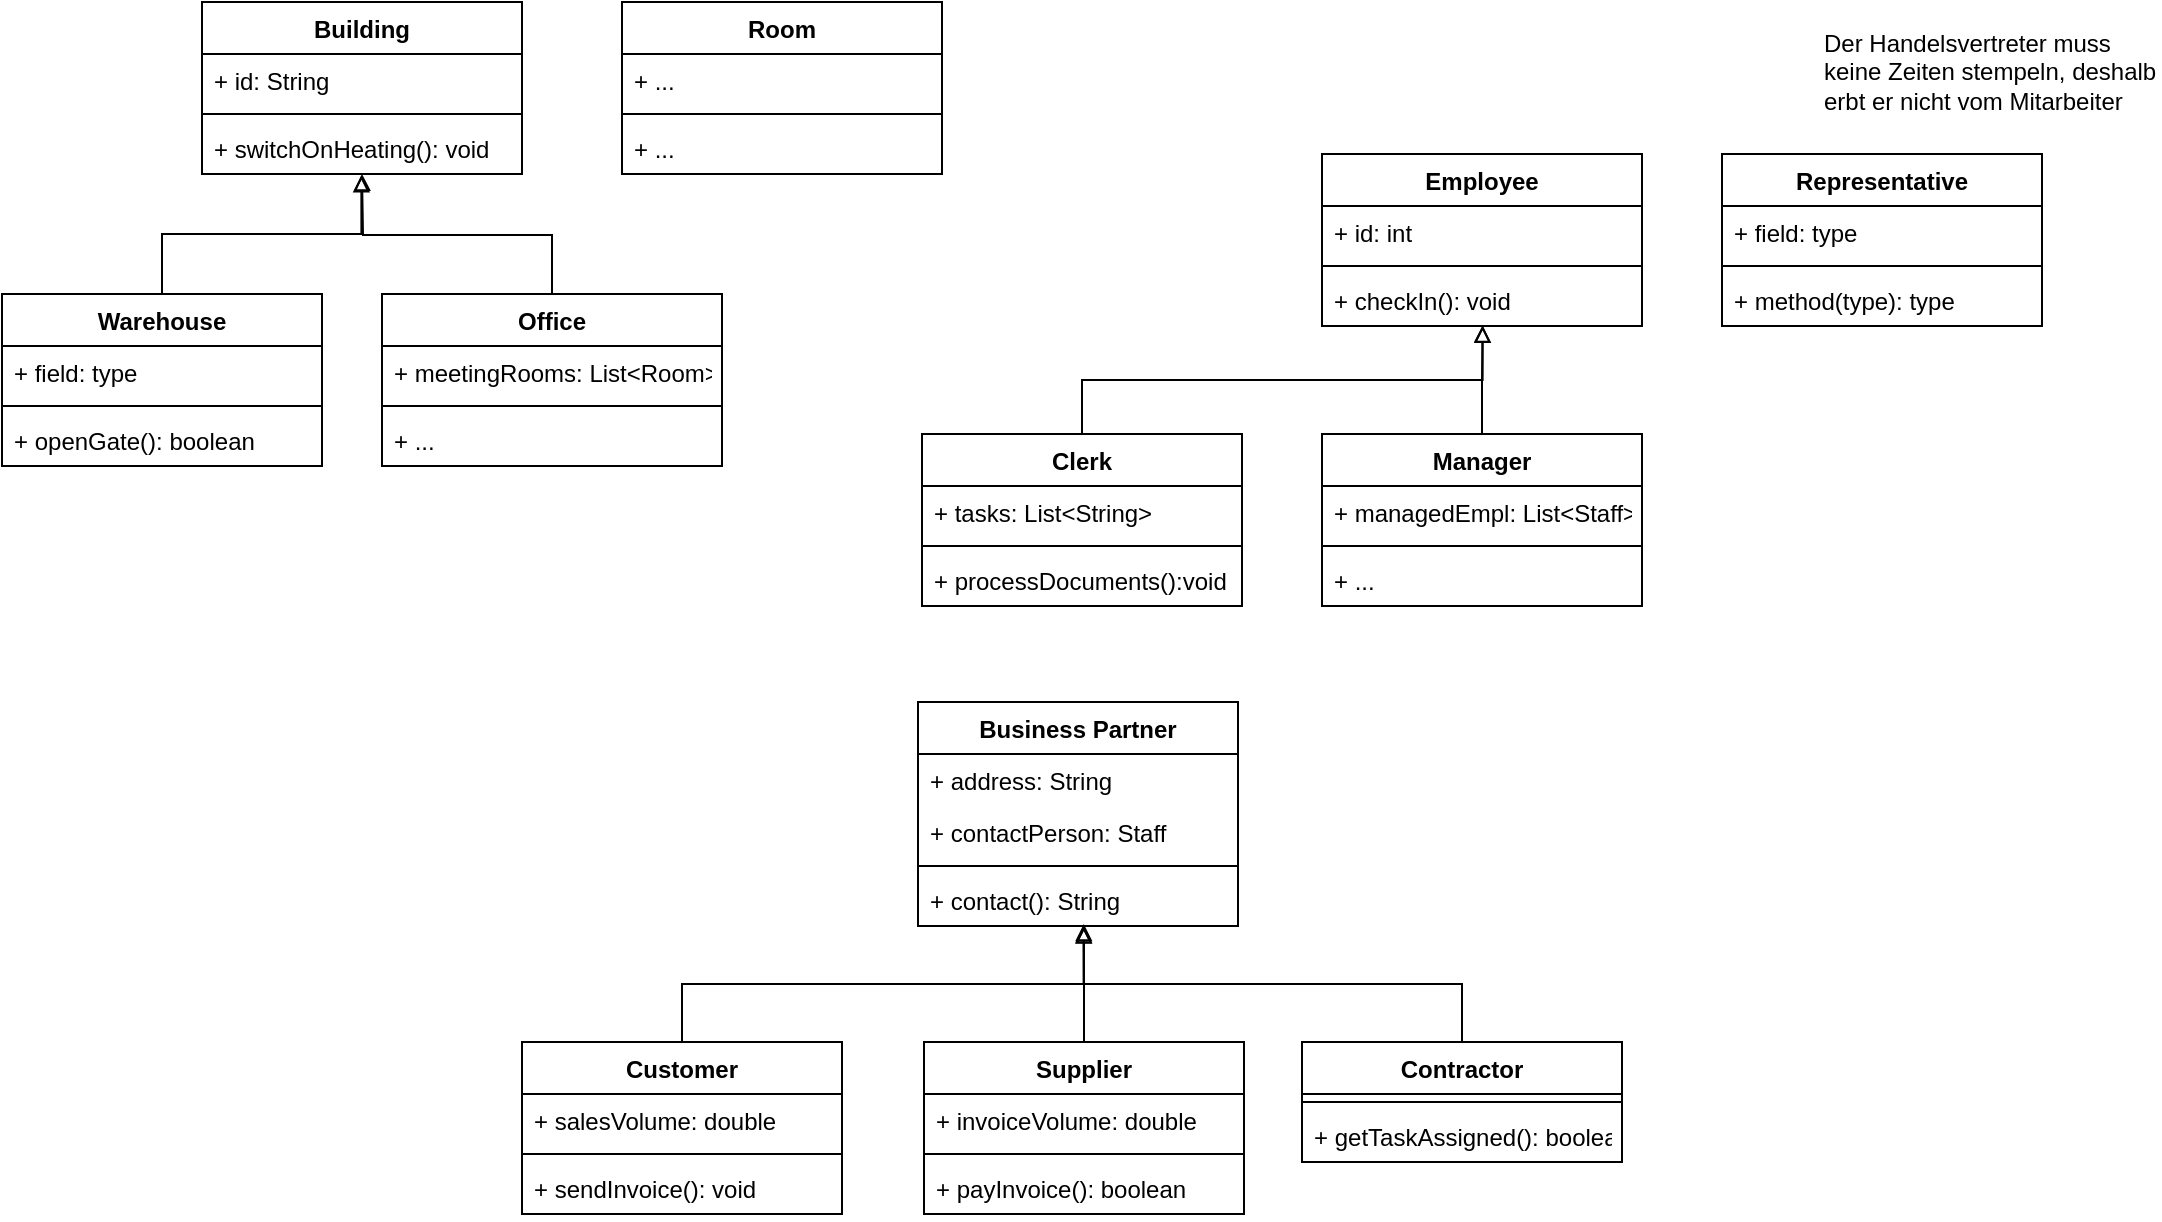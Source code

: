 <mxfile version="17.1.2" type="device"><diagram id="MPWmVdCy_yArP-lbFGAE" name="Page-1"><mxGraphModel dx="1824" dy="1020" grid="1" gridSize="10" guides="1" tooltips="1" connect="1" arrows="1" fold="1" page="1" pageScale="1" pageWidth="1169" pageHeight="827" math="0" shadow="0"><root><mxCell id="0"/><mxCell id="1" parent="0"/><mxCell id="9oT8EMQjzDPveNag_VX1-60" style="edgeStyle=orthogonalEdgeStyle;rounded=0;orthogonalLoop=1;jettySize=auto;html=1;exitX=0.5;exitY=0;exitDx=0;exitDy=0;endArrow=block;endFill=0;entryX=0.502;entryY=0.988;entryDx=0;entryDy=0;entryPerimeter=0;" edge="1" parent="1" source="9oT8EMQjzDPveNag_VX1-5" target="9oT8EMQjzDPveNag_VX1-12"><mxGeometry relative="1" as="geometry"><mxPoint x="770" y="206" as="targetPoint"/></mxGeometry></mxCell><mxCell id="9oT8EMQjzDPveNag_VX1-5" value="Manager" style="swimlane;fontStyle=1;align=center;verticalAlign=top;childLayout=stackLayout;horizontal=1;startSize=26;horizontalStack=0;resizeParent=1;resizeParentMax=0;resizeLast=0;collapsible=1;marginBottom=0;" vertex="1" parent="1"><mxGeometry x="690" y="256" width="160" height="86" as="geometry"/></mxCell><mxCell id="9oT8EMQjzDPveNag_VX1-6" value="+ managedEmpl: List&lt;Staff&gt;" style="text;strokeColor=none;fillColor=none;align=left;verticalAlign=top;spacingLeft=4;spacingRight=4;overflow=hidden;rotatable=0;points=[[0,0.5],[1,0.5]];portConstraint=eastwest;" vertex="1" parent="9oT8EMQjzDPveNag_VX1-5"><mxGeometry y="26" width="160" height="26" as="geometry"/></mxCell><mxCell id="9oT8EMQjzDPveNag_VX1-7" value="" style="line;strokeWidth=1;fillColor=none;align=left;verticalAlign=middle;spacingTop=-1;spacingLeft=3;spacingRight=3;rotatable=0;labelPosition=right;points=[];portConstraint=eastwest;" vertex="1" parent="9oT8EMQjzDPveNag_VX1-5"><mxGeometry y="52" width="160" height="8" as="geometry"/></mxCell><mxCell id="9oT8EMQjzDPveNag_VX1-8" value="+ ..." style="text;strokeColor=none;fillColor=none;align=left;verticalAlign=top;spacingLeft=4;spacingRight=4;overflow=hidden;rotatable=0;points=[[0,0.5],[1,0.5]];portConstraint=eastwest;" vertex="1" parent="9oT8EMQjzDPveNag_VX1-5"><mxGeometry y="60" width="160" height="26" as="geometry"/></mxCell><mxCell id="9oT8EMQjzDPveNag_VX1-9" value="Employee" style="swimlane;fontStyle=1;align=center;verticalAlign=top;childLayout=stackLayout;horizontal=1;startSize=26;horizontalStack=0;resizeParent=1;resizeParentMax=0;resizeLast=0;collapsible=1;marginBottom=0;" vertex="1" parent="1"><mxGeometry x="690" y="116" width="160" height="86" as="geometry"/></mxCell><mxCell id="9oT8EMQjzDPveNag_VX1-10" value="+ id: int" style="text;strokeColor=none;fillColor=none;align=left;verticalAlign=top;spacingLeft=4;spacingRight=4;overflow=hidden;rotatable=0;points=[[0,0.5],[1,0.5]];portConstraint=eastwest;" vertex="1" parent="9oT8EMQjzDPveNag_VX1-9"><mxGeometry y="26" width="160" height="26" as="geometry"/></mxCell><mxCell id="9oT8EMQjzDPveNag_VX1-11" value="" style="line;strokeWidth=1;fillColor=none;align=left;verticalAlign=middle;spacingTop=-1;spacingLeft=3;spacingRight=3;rotatable=0;labelPosition=right;points=[];portConstraint=eastwest;" vertex="1" parent="9oT8EMQjzDPveNag_VX1-9"><mxGeometry y="52" width="160" height="8" as="geometry"/></mxCell><mxCell id="9oT8EMQjzDPveNag_VX1-12" value="+ checkIn(): void" style="text;strokeColor=none;fillColor=none;align=left;verticalAlign=top;spacingLeft=4;spacingRight=4;overflow=hidden;rotatable=0;points=[[0,0.5],[1,0.5]];portConstraint=eastwest;" vertex="1" parent="9oT8EMQjzDPveNag_VX1-9"><mxGeometry y="60" width="160" height="26" as="geometry"/></mxCell><mxCell id="9oT8EMQjzDPveNag_VX1-13" value="Building" style="swimlane;fontStyle=1;align=center;verticalAlign=top;childLayout=stackLayout;horizontal=1;startSize=26;horizontalStack=0;resizeParent=1;resizeParentMax=0;resizeLast=0;collapsible=1;marginBottom=0;" vertex="1" parent="1"><mxGeometry x="130" y="40" width="160" height="86" as="geometry"/></mxCell><mxCell id="9oT8EMQjzDPveNag_VX1-14" value="+ id: String" style="text;strokeColor=none;fillColor=none;align=left;verticalAlign=top;spacingLeft=4;spacingRight=4;overflow=hidden;rotatable=0;points=[[0,0.5],[1,0.5]];portConstraint=eastwest;" vertex="1" parent="9oT8EMQjzDPveNag_VX1-13"><mxGeometry y="26" width="160" height="26" as="geometry"/></mxCell><mxCell id="9oT8EMQjzDPveNag_VX1-15" value="" style="line;strokeWidth=1;fillColor=none;align=left;verticalAlign=middle;spacingTop=-1;spacingLeft=3;spacingRight=3;rotatable=0;labelPosition=right;points=[];portConstraint=eastwest;" vertex="1" parent="9oT8EMQjzDPveNag_VX1-13"><mxGeometry y="52" width="160" height="8" as="geometry"/></mxCell><mxCell id="9oT8EMQjzDPveNag_VX1-16" value="+ switchOnHeating(): void" style="text;strokeColor=none;fillColor=none;align=left;verticalAlign=top;spacingLeft=4;spacingRight=4;overflow=hidden;rotatable=0;points=[[0,0.5],[1,0.5]];portConstraint=eastwest;" vertex="1" parent="9oT8EMQjzDPveNag_VX1-13"><mxGeometry y="60" width="160" height="26" as="geometry"/></mxCell><mxCell id="9oT8EMQjzDPveNag_VX1-49" style="edgeStyle=orthogonalEdgeStyle;rounded=0;orthogonalLoop=1;jettySize=auto;html=1;exitX=0.5;exitY=0;exitDx=0;exitDy=0;entryX=0.498;entryY=1.023;entryDx=0;entryDy=0;entryPerimeter=0;endArrow=block;endFill=0;" edge="1" parent="1" source="9oT8EMQjzDPveNag_VX1-17" target="9oT8EMQjzDPveNag_VX1-16"><mxGeometry relative="1" as="geometry"/></mxCell><mxCell id="9oT8EMQjzDPveNag_VX1-17" value="Warehouse" style="swimlane;fontStyle=1;align=center;verticalAlign=top;childLayout=stackLayout;horizontal=1;startSize=26;horizontalStack=0;resizeParent=1;resizeParentMax=0;resizeLast=0;collapsible=1;marginBottom=0;" vertex="1" parent="1"><mxGeometry x="30" y="186" width="160" height="86" as="geometry"/></mxCell><mxCell id="9oT8EMQjzDPveNag_VX1-18" value="+ field: type" style="text;strokeColor=none;fillColor=none;align=left;verticalAlign=top;spacingLeft=4;spacingRight=4;overflow=hidden;rotatable=0;points=[[0,0.5],[1,0.5]];portConstraint=eastwest;" vertex="1" parent="9oT8EMQjzDPveNag_VX1-17"><mxGeometry y="26" width="160" height="26" as="geometry"/></mxCell><mxCell id="9oT8EMQjzDPveNag_VX1-19" value="" style="line;strokeWidth=1;fillColor=none;align=left;verticalAlign=middle;spacingTop=-1;spacingLeft=3;spacingRight=3;rotatable=0;labelPosition=right;points=[];portConstraint=eastwest;" vertex="1" parent="9oT8EMQjzDPveNag_VX1-17"><mxGeometry y="52" width="160" height="8" as="geometry"/></mxCell><mxCell id="9oT8EMQjzDPveNag_VX1-20" value="+ openGate(): boolean" style="text;strokeColor=none;fillColor=none;align=left;verticalAlign=top;spacingLeft=4;spacingRight=4;overflow=hidden;rotatable=0;points=[[0,0.5],[1,0.5]];portConstraint=eastwest;" vertex="1" parent="9oT8EMQjzDPveNag_VX1-17"><mxGeometry y="60" width="160" height="26" as="geometry"/></mxCell><mxCell id="9oT8EMQjzDPveNag_VX1-58" style="edgeStyle=orthogonalEdgeStyle;rounded=0;orthogonalLoop=1;jettySize=auto;html=1;exitX=0.5;exitY=0;exitDx=0;exitDy=0;endArrow=block;endFill=0;" edge="1" parent="1" source="9oT8EMQjzDPveNag_VX1-21"><mxGeometry relative="1" as="geometry"><mxPoint x="210" y="126" as="targetPoint"/></mxGeometry></mxCell><mxCell id="9oT8EMQjzDPveNag_VX1-21" value="Office" style="swimlane;fontStyle=1;align=center;verticalAlign=top;childLayout=stackLayout;horizontal=1;startSize=26;horizontalStack=0;resizeParent=1;resizeParentMax=0;resizeLast=0;collapsible=1;marginBottom=0;" vertex="1" parent="1"><mxGeometry x="220" y="186" width="170" height="86" as="geometry"/></mxCell><mxCell id="9oT8EMQjzDPveNag_VX1-22" value="+ meetingRooms: List&lt;Room&gt;" style="text;strokeColor=none;fillColor=none;align=left;verticalAlign=top;spacingLeft=4;spacingRight=4;overflow=hidden;rotatable=0;points=[[0,0.5],[1,0.5]];portConstraint=eastwest;" vertex="1" parent="9oT8EMQjzDPveNag_VX1-21"><mxGeometry y="26" width="170" height="26" as="geometry"/></mxCell><mxCell id="9oT8EMQjzDPveNag_VX1-23" value="" style="line;strokeWidth=1;fillColor=none;align=left;verticalAlign=middle;spacingTop=-1;spacingLeft=3;spacingRight=3;rotatable=0;labelPosition=right;points=[];portConstraint=eastwest;" vertex="1" parent="9oT8EMQjzDPveNag_VX1-21"><mxGeometry y="52" width="170" height="8" as="geometry"/></mxCell><mxCell id="9oT8EMQjzDPveNag_VX1-24" value="+ ..." style="text;strokeColor=none;fillColor=none;align=left;verticalAlign=top;spacingLeft=4;spacingRight=4;overflow=hidden;rotatable=0;points=[[0,0.5],[1,0.5]];portConstraint=eastwest;" vertex="1" parent="9oT8EMQjzDPveNag_VX1-21"><mxGeometry y="60" width="170" height="26" as="geometry"/></mxCell><mxCell id="9oT8EMQjzDPveNag_VX1-56" style="edgeStyle=orthogonalEdgeStyle;rounded=0;orthogonalLoop=1;jettySize=auto;html=1;exitX=0.5;exitY=0;exitDx=0;exitDy=0;endArrow=block;endFill=0;entryX=0.518;entryY=1.009;entryDx=0;entryDy=0;entryPerimeter=0;" edge="1" parent="1" source="9oT8EMQjzDPveNag_VX1-29" target="9oT8EMQjzDPveNag_VX1-40"><mxGeometry relative="1" as="geometry"><mxPoint x="570" y="500" as="targetPoint"/></mxGeometry></mxCell><mxCell id="9oT8EMQjzDPveNag_VX1-29" value="Customer" style="swimlane;fontStyle=1;align=center;verticalAlign=top;childLayout=stackLayout;horizontal=1;startSize=26;horizontalStack=0;resizeParent=1;resizeParentMax=0;resizeLast=0;collapsible=1;marginBottom=0;" vertex="1" parent="1"><mxGeometry x="290" y="560" width="160" height="86" as="geometry"/></mxCell><mxCell id="9oT8EMQjzDPveNag_VX1-30" value="+ salesVolume: double" style="text;strokeColor=none;fillColor=none;align=left;verticalAlign=top;spacingLeft=4;spacingRight=4;overflow=hidden;rotatable=0;points=[[0,0.5],[1,0.5]];portConstraint=eastwest;" vertex="1" parent="9oT8EMQjzDPveNag_VX1-29"><mxGeometry y="26" width="160" height="26" as="geometry"/></mxCell><mxCell id="9oT8EMQjzDPveNag_VX1-31" value="" style="line;strokeWidth=1;fillColor=none;align=left;verticalAlign=middle;spacingTop=-1;spacingLeft=3;spacingRight=3;rotatable=0;labelPosition=right;points=[];portConstraint=eastwest;" vertex="1" parent="9oT8EMQjzDPveNag_VX1-29"><mxGeometry y="52" width="160" height="8" as="geometry"/></mxCell><mxCell id="9oT8EMQjzDPveNag_VX1-32" value="+ sendInvoice(): void" style="text;strokeColor=none;fillColor=none;align=left;verticalAlign=top;spacingLeft=4;spacingRight=4;overflow=hidden;rotatable=0;points=[[0,0.5],[1,0.5]];portConstraint=eastwest;" vertex="1" parent="9oT8EMQjzDPveNag_VX1-29"><mxGeometry y="60" width="160" height="26" as="geometry"/></mxCell><mxCell id="9oT8EMQjzDPveNag_VX1-55" style="edgeStyle=orthogonalEdgeStyle;rounded=0;orthogonalLoop=1;jettySize=auto;html=1;exitX=0.5;exitY=0;exitDx=0;exitDy=0;endArrow=block;endFill=0;entryX=0.518;entryY=0.962;entryDx=0;entryDy=0;entryPerimeter=0;" edge="1" parent="1" source="9oT8EMQjzDPveNag_VX1-33" target="9oT8EMQjzDPveNag_VX1-40"><mxGeometry relative="1" as="geometry"><mxPoint x="600" y="550" as="targetPoint"/></mxGeometry></mxCell><mxCell id="9oT8EMQjzDPveNag_VX1-33" value="Supplier" style="swimlane;fontStyle=1;align=center;verticalAlign=top;childLayout=stackLayout;horizontal=1;startSize=26;horizontalStack=0;resizeParent=1;resizeParentMax=0;resizeLast=0;collapsible=1;marginBottom=0;" vertex="1" parent="1"><mxGeometry x="491" y="560" width="160" height="86" as="geometry"/></mxCell><mxCell id="9oT8EMQjzDPveNag_VX1-34" value="+ invoiceVolume: double" style="text;strokeColor=none;fillColor=none;align=left;verticalAlign=top;spacingLeft=4;spacingRight=4;overflow=hidden;rotatable=0;points=[[0,0.5],[1,0.5]];portConstraint=eastwest;" vertex="1" parent="9oT8EMQjzDPveNag_VX1-33"><mxGeometry y="26" width="160" height="26" as="geometry"/></mxCell><mxCell id="9oT8EMQjzDPveNag_VX1-35" value="" style="line;strokeWidth=1;fillColor=none;align=left;verticalAlign=middle;spacingTop=-1;spacingLeft=3;spacingRight=3;rotatable=0;labelPosition=right;points=[];portConstraint=eastwest;" vertex="1" parent="9oT8EMQjzDPveNag_VX1-33"><mxGeometry y="52" width="160" height="8" as="geometry"/></mxCell><mxCell id="9oT8EMQjzDPveNag_VX1-36" value="+ payInvoice(): boolean" style="text;strokeColor=none;fillColor=none;align=left;verticalAlign=top;spacingLeft=4;spacingRight=4;overflow=hidden;rotatable=0;points=[[0,0.5],[1,0.5]];portConstraint=eastwest;" vertex="1" parent="9oT8EMQjzDPveNag_VX1-33"><mxGeometry y="60" width="160" height="26" as="geometry"/></mxCell><mxCell id="9oT8EMQjzDPveNag_VX1-37" value="Business Partner" style="swimlane;fontStyle=1;align=center;verticalAlign=top;childLayout=stackLayout;horizontal=1;startSize=26;horizontalStack=0;resizeParent=1;resizeParentMax=0;resizeLast=0;collapsible=1;marginBottom=0;" vertex="1" parent="1"><mxGeometry x="488" y="390" width="160" height="112" as="geometry"/></mxCell><mxCell id="9oT8EMQjzDPveNag_VX1-38" value="+ address: String" style="text;strokeColor=none;fillColor=none;align=left;verticalAlign=top;spacingLeft=4;spacingRight=4;overflow=hidden;rotatable=0;points=[[0,0.5],[1,0.5]];portConstraint=eastwest;" vertex="1" parent="9oT8EMQjzDPveNag_VX1-37"><mxGeometry y="26" width="160" height="26" as="geometry"/></mxCell><mxCell id="9oT8EMQjzDPveNag_VX1-54" value="+ contactPerson: Staff" style="text;strokeColor=none;fillColor=none;align=left;verticalAlign=top;spacingLeft=4;spacingRight=4;overflow=hidden;rotatable=0;points=[[0,0.5],[1,0.5]];portConstraint=eastwest;" vertex="1" parent="9oT8EMQjzDPveNag_VX1-37"><mxGeometry y="52" width="160" height="26" as="geometry"/></mxCell><mxCell id="9oT8EMQjzDPveNag_VX1-39" value="" style="line;strokeWidth=1;fillColor=none;align=left;verticalAlign=middle;spacingTop=-1;spacingLeft=3;spacingRight=3;rotatable=0;labelPosition=right;points=[];portConstraint=eastwest;" vertex="1" parent="9oT8EMQjzDPveNag_VX1-37"><mxGeometry y="78" width="160" height="8" as="geometry"/></mxCell><mxCell id="9oT8EMQjzDPveNag_VX1-40" value="+ contact(): String" style="text;strokeColor=none;fillColor=none;align=left;verticalAlign=top;spacingLeft=4;spacingRight=4;overflow=hidden;rotatable=0;points=[[0,0.5],[1,0.5]];portConstraint=eastwest;" vertex="1" parent="9oT8EMQjzDPveNag_VX1-37"><mxGeometry y="86" width="160" height="26" as="geometry"/></mxCell><mxCell id="9oT8EMQjzDPveNag_VX1-57" style="edgeStyle=orthogonalEdgeStyle;rounded=0;orthogonalLoop=1;jettySize=auto;html=1;exitX=0.5;exitY=0;exitDx=0;exitDy=0;entryX=0.518;entryY=1;entryDx=0;entryDy=0;entryPerimeter=0;endArrow=block;endFill=0;" edge="1" parent="1" source="9oT8EMQjzDPveNag_VX1-41" target="9oT8EMQjzDPveNag_VX1-40"><mxGeometry relative="1" as="geometry"/></mxCell><mxCell id="9oT8EMQjzDPveNag_VX1-41" value="Contractor" style="swimlane;fontStyle=1;align=center;verticalAlign=top;childLayout=stackLayout;horizontal=1;startSize=26;horizontalStack=0;resizeParent=1;resizeParentMax=0;resizeLast=0;collapsible=1;marginBottom=0;" vertex="1" parent="1"><mxGeometry x="680" y="560" width="160" height="60" as="geometry"/></mxCell><mxCell id="9oT8EMQjzDPveNag_VX1-43" value="" style="line;strokeWidth=1;fillColor=none;align=left;verticalAlign=middle;spacingTop=-1;spacingLeft=3;spacingRight=3;rotatable=0;labelPosition=right;points=[];portConstraint=eastwest;" vertex="1" parent="9oT8EMQjzDPveNag_VX1-41"><mxGeometry y="26" width="160" height="8" as="geometry"/></mxCell><mxCell id="9oT8EMQjzDPveNag_VX1-44" value="+ getTaskAssigned(): boolean" style="text;strokeColor=none;fillColor=none;align=left;verticalAlign=top;spacingLeft=4;spacingRight=4;overflow=hidden;rotatable=0;points=[[0,0.5],[1,0.5]];portConstraint=eastwest;" vertex="1" parent="9oT8EMQjzDPveNag_VX1-41"><mxGeometry y="34" width="160" height="26" as="geometry"/></mxCell><mxCell id="9oT8EMQjzDPveNag_VX1-45" value="Representative" style="swimlane;fontStyle=1;align=center;verticalAlign=top;childLayout=stackLayout;horizontal=1;startSize=26;horizontalStack=0;resizeParent=1;resizeParentMax=0;resizeLast=0;collapsible=1;marginBottom=0;" vertex="1" parent="1"><mxGeometry x="890" y="116" width="160" height="86" as="geometry"/></mxCell><mxCell id="9oT8EMQjzDPveNag_VX1-46" value="+ field: type" style="text;strokeColor=none;fillColor=none;align=left;verticalAlign=top;spacingLeft=4;spacingRight=4;overflow=hidden;rotatable=0;points=[[0,0.5],[1,0.5]];portConstraint=eastwest;" vertex="1" parent="9oT8EMQjzDPveNag_VX1-45"><mxGeometry y="26" width="160" height="26" as="geometry"/></mxCell><mxCell id="9oT8EMQjzDPveNag_VX1-47" value="" style="line;strokeWidth=1;fillColor=none;align=left;verticalAlign=middle;spacingTop=-1;spacingLeft=3;spacingRight=3;rotatable=0;labelPosition=right;points=[];portConstraint=eastwest;" vertex="1" parent="9oT8EMQjzDPveNag_VX1-45"><mxGeometry y="52" width="160" height="8" as="geometry"/></mxCell><mxCell id="9oT8EMQjzDPveNag_VX1-48" value="+ method(type): type" style="text;strokeColor=none;fillColor=none;align=left;verticalAlign=top;spacingLeft=4;spacingRight=4;overflow=hidden;rotatable=0;points=[[0,0.5],[1,0.5]];portConstraint=eastwest;" vertex="1" parent="9oT8EMQjzDPveNag_VX1-45"><mxGeometry y="60" width="160" height="26" as="geometry"/></mxCell><mxCell id="9oT8EMQjzDPveNag_VX1-59" style="edgeStyle=orthogonalEdgeStyle;rounded=0;orthogonalLoop=1;jettySize=auto;html=1;exitX=0.5;exitY=0;exitDx=0;exitDy=0;endArrow=block;endFill=0;entryX=0.502;entryY=0.995;entryDx=0;entryDy=0;entryPerimeter=0;" edge="1" parent="1" source="9oT8EMQjzDPveNag_VX1-50" target="9oT8EMQjzDPveNag_VX1-12"><mxGeometry relative="1" as="geometry"><mxPoint x="770" y="216" as="targetPoint"/></mxGeometry></mxCell><mxCell id="9oT8EMQjzDPveNag_VX1-50" value="Clerk" style="swimlane;fontStyle=1;align=center;verticalAlign=top;childLayout=stackLayout;horizontal=1;startSize=26;horizontalStack=0;resizeParent=1;resizeParentMax=0;resizeLast=0;collapsible=1;marginBottom=0;" vertex="1" parent="1"><mxGeometry x="490" y="256" width="160" height="86" as="geometry"/></mxCell><mxCell id="9oT8EMQjzDPveNag_VX1-51" value="+ tasks: List&lt;String&gt;" style="text;strokeColor=none;fillColor=none;align=left;verticalAlign=top;spacingLeft=4;spacingRight=4;overflow=hidden;rotatable=0;points=[[0,0.5],[1,0.5]];portConstraint=eastwest;" vertex="1" parent="9oT8EMQjzDPveNag_VX1-50"><mxGeometry y="26" width="160" height="26" as="geometry"/></mxCell><mxCell id="9oT8EMQjzDPveNag_VX1-52" value="" style="line;strokeWidth=1;fillColor=none;align=left;verticalAlign=middle;spacingTop=-1;spacingLeft=3;spacingRight=3;rotatable=0;labelPosition=right;points=[];portConstraint=eastwest;" vertex="1" parent="9oT8EMQjzDPveNag_VX1-50"><mxGeometry y="52" width="160" height="8" as="geometry"/></mxCell><mxCell id="9oT8EMQjzDPveNag_VX1-53" value="+ processDocuments():void" style="text;strokeColor=none;fillColor=none;align=left;verticalAlign=top;spacingLeft=4;spacingRight=4;overflow=hidden;rotatable=0;points=[[0,0.5],[1,0.5]];portConstraint=eastwest;" vertex="1" parent="9oT8EMQjzDPveNag_VX1-50"><mxGeometry y="60" width="160" height="26" as="geometry"/></mxCell><mxCell id="9oT8EMQjzDPveNag_VX1-62" value="Der Handelsvertreter muss keine Zeiten stempeln, deshalb erbt er nicht vom Mitarbeiter" style="text;html=1;strokeColor=none;fillColor=none;align=left;verticalAlign=middle;whiteSpace=wrap;rounded=0;" vertex="1" parent="1"><mxGeometry x="939" y="40" width="170" height="70" as="geometry"/></mxCell><mxCell id="9oT8EMQjzDPveNag_VX1-63" value="Room" style="swimlane;fontStyle=1;align=center;verticalAlign=top;childLayout=stackLayout;horizontal=1;startSize=26;horizontalStack=0;resizeParent=1;resizeParentMax=0;resizeLast=0;collapsible=1;marginBottom=0;" vertex="1" parent="1"><mxGeometry x="340" y="40" width="160" height="86" as="geometry"/></mxCell><mxCell id="9oT8EMQjzDPveNag_VX1-64" value="+ ..." style="text;strokeColor=none;fillColor=none;align=left;verticalAlign=top;spacingLeft=4;spacingRight=4;overflow=hidden;rotatable=0;points=[[0,0.5],[1,0.5]];portConstraint=eastwest;" vertex="1" parent="9oT8EMQjzDPveNag_VX1-63"><mxGeometry y="26" width="160" height="26" as="geometry"/></mxCell><mxCell id="9oT8EMQjzDPveNag_VX1-65" value="" style="line;strokeWidth=1;fillColor=none;align=left;verticalAlign=middle;spacingTop=-1;spacingLeft=3;spacingRight=3;rotatable=0;labelPosition=right;points=[];portConstraint=eastwest;" vertex="1" parent="9oT8EMQjzDPveNag_VX1-63"><mxGeometry y="52" width="160" height="8" as="geometry"/></mxCell><mxCell id="9oT8EMQjzDPveNag_VX1-66" value="+ ..." style="text;strokeColor=none;fillColor=none;align=left;verticalAlign=top;spacingLeft=4;spacingRight=4;overflow=hidden;rotatable=0;points=[[0,0.5],[1,0.5]];portConstraint=eastwest;" vertex="1" parent="9oT8EMQjzDPveNag_VX1-63"><mxGeometry y="60" width="160" height="26" as="geometry"/></mxCell></root></mxGraphModel></diagram></mxfile>